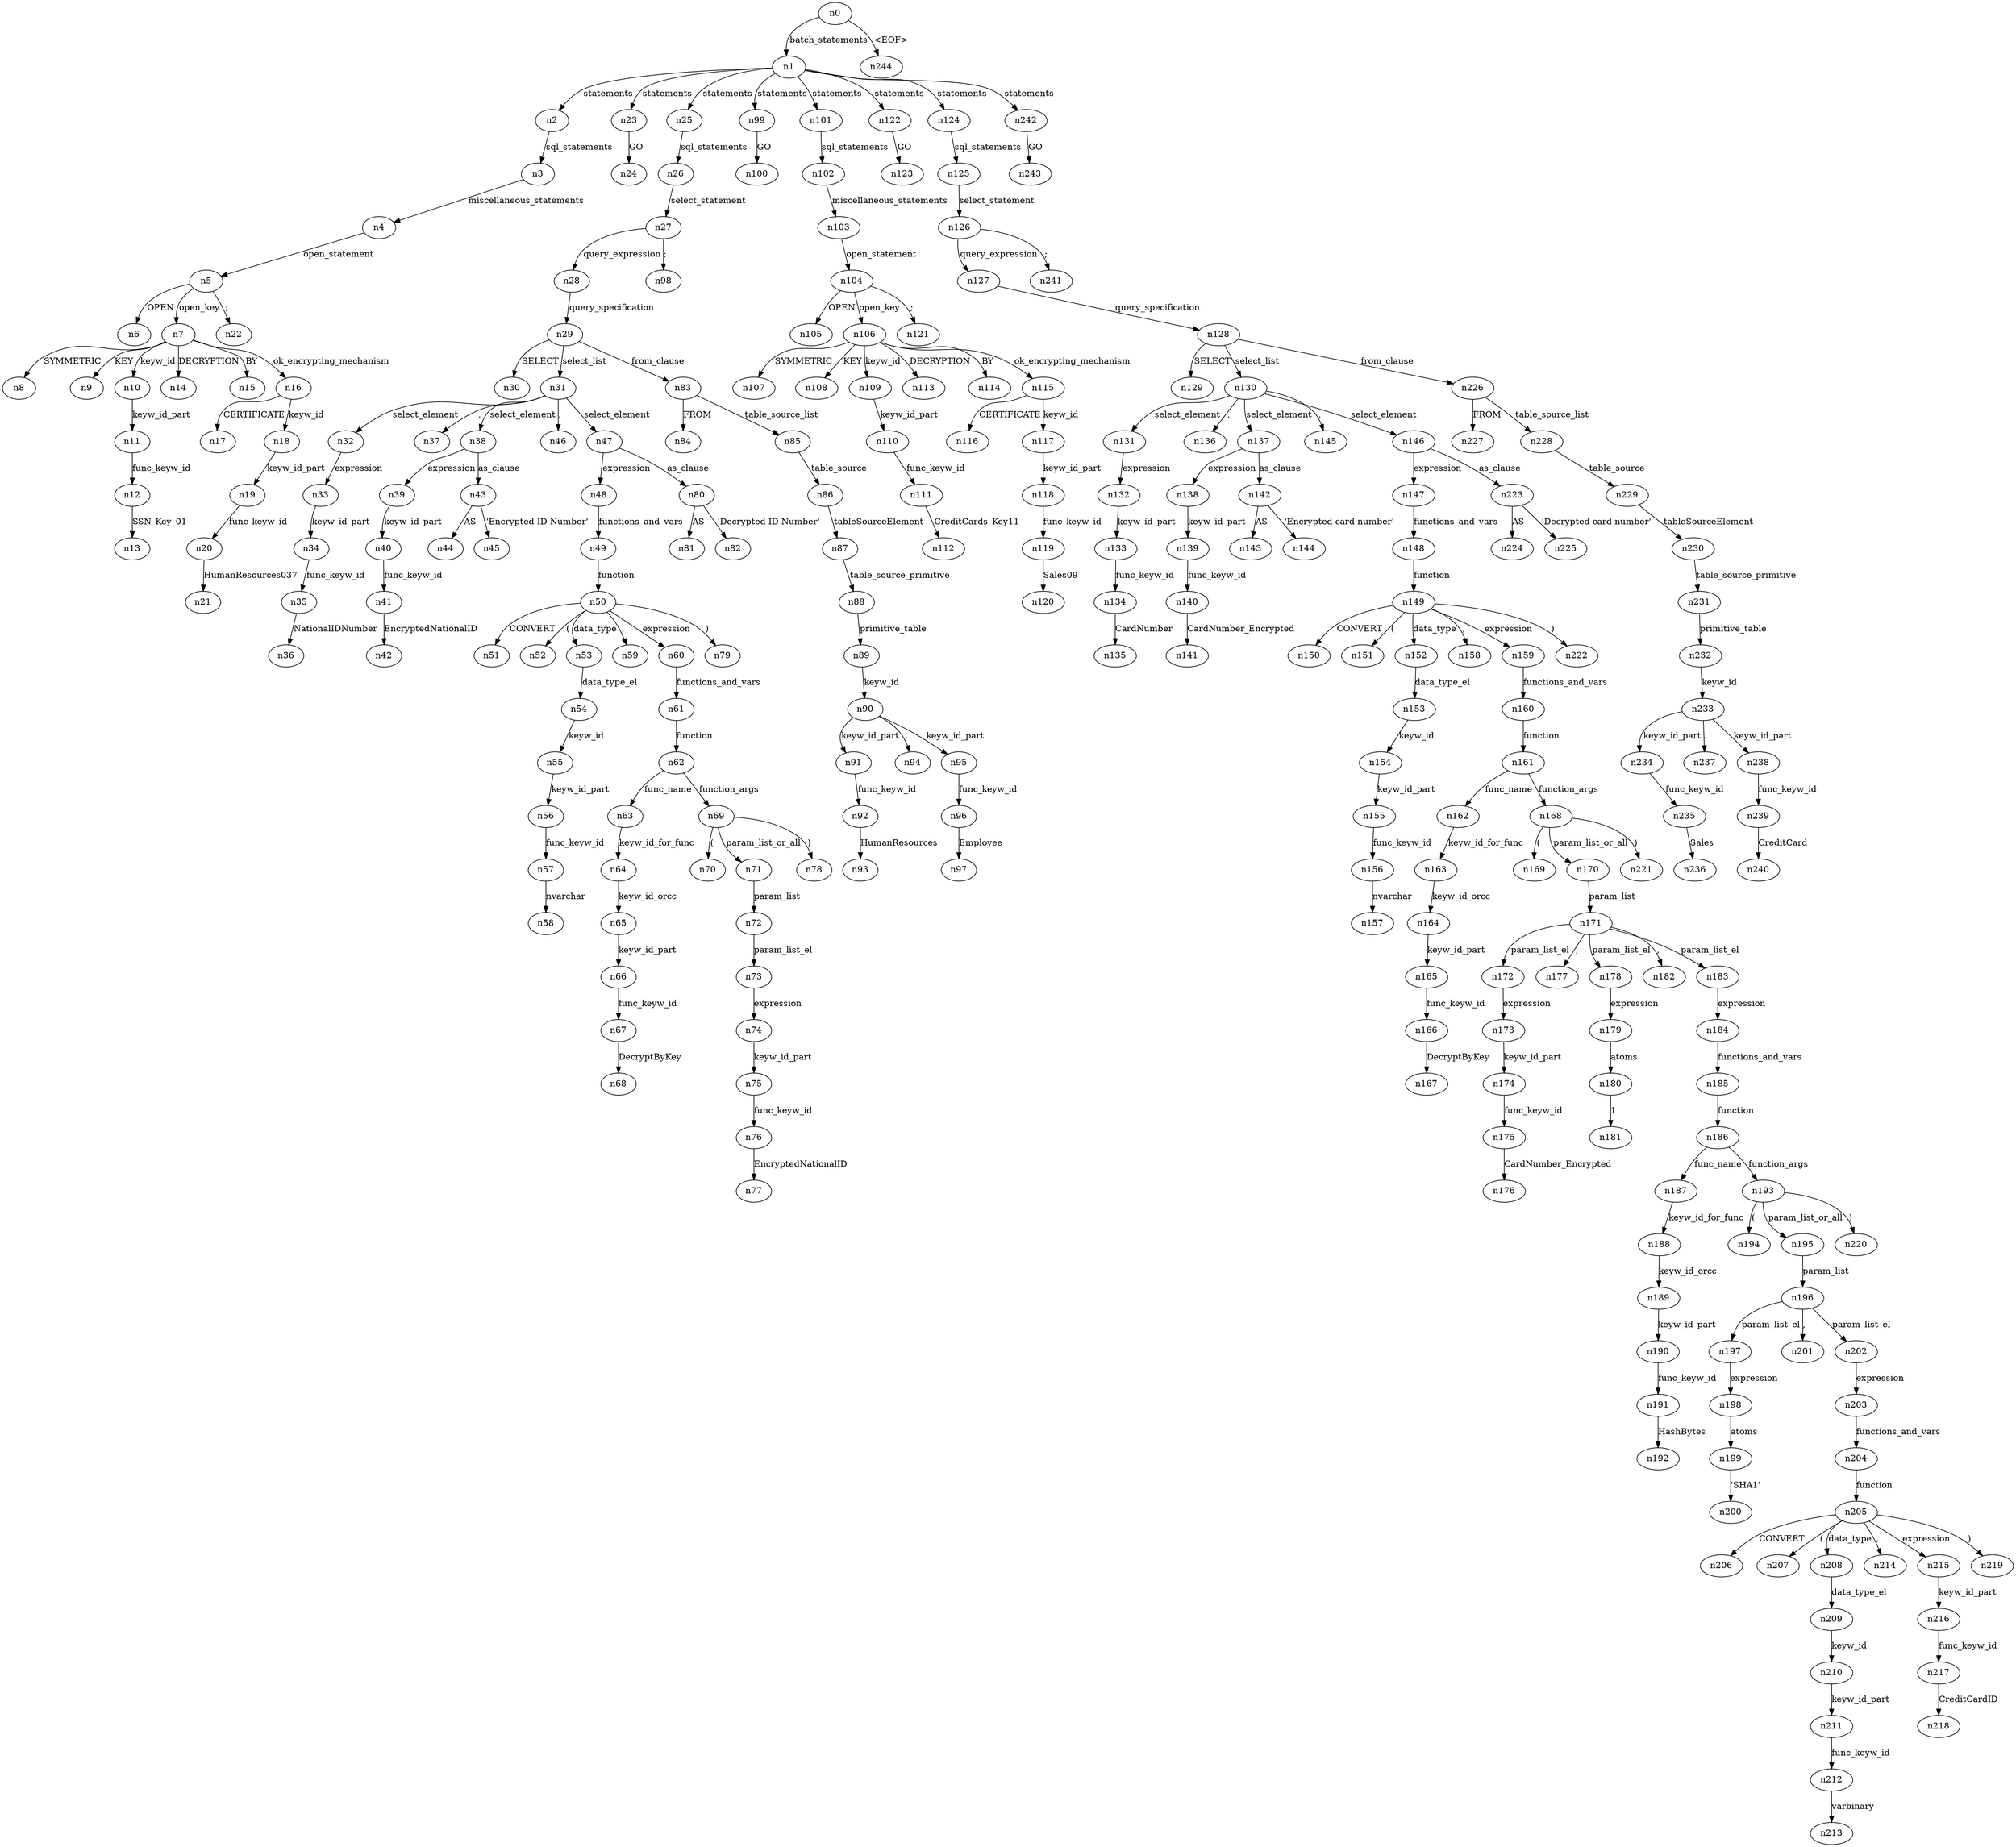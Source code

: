 digraph ParseTree {
  n0 -> n1 [label="batch_statements"];
  n1 -> n2 [label="statements"];
  n2 -> n3 [label="sql_statements"];
  n3 -> n4 [label="miscellaneous_statements"];
  n4 -> n5 [label="open_statement"];
  n5 -> n6 [label="OPEN"];
  n5 -> n7 [label="open_key"];
  n7 -> n8 [label="SYMMETRIC"];
  n7 -> n9 [label="KEY"];
  n7 -> n10 [label="keyw_id"];
  n10 -> n11 [label="keyw_id_part"];
  n11 -> n12 [label="func_keyw_id"];
  n12 -> n13 [label="SSN_Key_01"];
  n7 -> n14 [label="DECRYPTION"];
  n7 -> n15 [label="BY"];
  n7 -> n16 [label="ok_encrypting_mechanism"];
  n16 -> n17 [label="CERTIFICATE"];
  n16 -> n18 [label="keyw_id"];
  n18 -> n19 [label="keyw_id_part"];
  n19 -> n20 [label="func_keyw_id"];
  n20 -> n21 [label="HumanResources037"];
  n5 -> n22 [label=";"];
  n1 -> n23 [label="statements"];
  n23 -> n24 [label="GO"];
  n1 -> n25 [label="statements"];
  n25 -> n26 [label="sql_statements"];
  n26 -> n27 [label="select_statement"];
  n27 -> n28 [label="query_expression"];
  n28 -> n29 [label="query_specification"];
  n29 -> n30 [label="SELECT"];
  n29 -> n31 [label="select_list"];
  n31 -> n32 [label="select_element"];
  n32 -> n33 [label="expression"];
  n33 -> n34 [label="keyw_id_part"];
  n34 -> n35 [label="func_keyw_id"];
  n35 -> n36 [label="NationalIDNumber"];
  n31 -> n37 [label=","];
  n31 -> n38 [label="select_element"];
  n38 -> n39 [label="expression"];
  n39 -> n40 [label="keyw_id_part"];
  n40 -> n41 [label="func_keyw_id"];
  n41 -> n42 [label="EncryptedNationalID"];
  n38 -> n43 [label="as_clause"];
  n43 -> n44 [label="AS"];
  n43 -> n45 [label="'Encrypted ID Number'"];
  n31 -> n46 [label=","];
  n31 -> n47 [label="select_element"];
  n47 -> n48 [label="expression"];
  n48 -> n49 [label="functions_and_vars"];
  n49 -> n50 [label="function"];
  n50 -> n51 [label="CONVERT"];
  n50 -> n52 [label="("];
  n50 -> n53 [label="data_type"];
  n53 -> n54 [label="data_type_el"];
  n54 -> n55 [label="keyw_id"];
  n55 -> n56 [label="keyw_id_part"];
  n56 -> n57 [label="func_keyw_id"];
  n57 -> n58 [label="nvarchar"];
  n50 -> n59 [label=","];
  n50 -> n60 [label="expression"];
  n60 -> n61 [label="functions_and_vars"];
  n61 -> n62 [label="function"];
  n62 -> n63 [label="func_name"];
  n63 -> n64 [label="keyw_id_for_func"];
  n64 -> n65 [label="keyw_id_orcc"];
  n65 -> n66 [label="keyw_id_part"];
  n66 -> n67 [label="func_keyw_id"];
  n67 -> n68 [label="DecryptByKey"];
  n62 -> n69 [label="function_args"];
  n69 -> n70 [label="("];
  n69 -> n71 [label="param_list_or_all"];
  n71 -> n72 [label="param_list"];
  n72 -> n73 [label="param_list_el"];
  n73 -> n74 [label="expression"];
  n74 -> n75 [label="keyw_id_part"];
  n75 -> n76 [label="func_keyw_id"];
  n76 -> n77 [label="EncryptedNationalID"];
  n69 -> n78 [label=")"];
  n50 -> n79 [label=")"];
  n47 -> n80 [label="as_clause"];
  n80 -> n81 [label="AS"];
  n80 -> n82 [label="'Decrypted ID Number'"];
  n29 -> n83 [label="from_clause"];
  n83 -> n84 [label="FROM"];
  n83 -> n85 [label="table_source_list"];
  n85 -> n86 [label="table_source"];
  n86 -> n87 [label="tableSourceElement"];
  n87 -> n88 [label="table_source_primitive"];
  n88 -> n89 [label="primitive_table"];
  n89 -> n90 [label="keyw_id"];
  n90 -> n91 [label="keyw_id_part"];
  n91 -> n92 [label="func_keyw_id"];
  n92 -> n93 [label="HumanResources"];
  n90 -> n94 [label="."];
  n90 -> n95 [label="keyw_id_part"];
  n95 -> n96 [label="func_keyw_id"];
  n96 -> n97 [label="Employee"];
  n27 -> n98 [label=";"];
  n1 -> n99 [label="statements"];
  n99 -> n100 [label="GO"];
  n1 -> n101 [label="statements"];
  n101 -> n102 [label="sql_statements"];
  n102 -> n103 [label="miscellaneous_statements"];
  n103 -> n104 [label="open_statement"];
  n104 -> n105 [label="OPEN"];
  n104 -> n106 [label="open_key"];
  n106 -> n107 [label="SYMMETRIC"];
  n106 -> n108 [label="KEY"];
  n106 -> n109 [label="keyw_id"];
  n109 -> n110 [label="keyw_id_part"];
  n110 -> n111 [label="func_keyw_id"];
  n111 -> n112 [label="CreditCards_Key11"];
  n106 -> n113 [label="DECRYPTION"];
  n106 -> n114 [label="BY"];
  n106 -> n115 [label="ok_encrypting_mechanism"];
  n115 -> n116 [label="CERTIFICATE"];
  n115 -> n117 [label="keyw_id"];
  n117 -> n118 [label="keyw_id_part"];
  n118 -> n119 [label="func_keyw_id"];
  n119 -> n120 [label="Sales09"];
  n104 -> n121 [label=";"];
  n1 -> n122 [label="statements"];
  n122 -> n123 [label="GO"];
  n1 -> n124 [label="statements"];
  n124 -> n125 [label="sql_statements"];
  n125 -> n126 [label="select_statement"];
  n126 -> n127 [label="query_expression"];
  n127 -> n128 [label="query_specification"];
  n128 -> n129 [label="SELECT"];
  n128 -> n130 [label="select_list"];
  n130 -> n131 [label="select_element"];
  n131 -> n132 [label="expression"];
  n132 -> n133 [label="keyw_id_part"];
  n133 -> n134 [label="func_keyw_id"];
  n134 -> n135 [label="CardNumber"];
  n130 -> n136 [label=","];
  n130 -> n137 [label="select_element"];
  n137 -> n138 [label="expression"];
  n138 -> n139 [label="keyw_id_part"];
  n139 -> n140 [label="func_keyw_id"];
  n140 -> n141 [label="CardNumber_Encrypted"];
  n137 -> n142 [label="as_clause"];
  n142 -> n143 [label="AS"];
  n142 -> n144 [label="'Encrypted card number'"];
  n130 -> n145 [label=","];
  n130 -> n146 [label="select_element"];
  n146 -> n147 [label="expression"];
  n147 -> n148 [label="functions_and_vars"];
  n148 -> n149 [label="function"];
  n149 -> n150 [label="CONVERT"];
  n149 -> n151 [label="("];
  n149 -> n152 [label="data_type"];
  n152 -> n153 [label="data_type_el"];
  n153 -> n154 [label="keyw_id"];
  n154 -> n155 [label="keyw_id_part"];
  n155 -> n156 [label="func_keyw_id"];
  n156 -> n157 [label="nvarchar"];
  n149 -> n158 [label=","];
  n149 -> n159 [label="expression"];
  n159 -> n160 [label="functions_and_vars"];
  n160 -> n161 [label="function"];
  n161 -> n162 [label="func_name"];
  n162 -> n163 [label="keyw_id_for_func"];
  n163 -> n164 [label="keyw_id_orcc"];
  n164 -> n165 [label="keyw_id_part"];
  n165 -> n166 [label="func_keyw_id"];
  n166 -> n167 [label="DecryptByKey"];
  n161 -> n168 [label="function_args"];
  n168 -> n169 [label="("];
  n168 -> n170 [label="param_list_or_all"];
  n170 -> n171 [label="param_list"];
  n171 -> n172 [label="param_list_el"];
  n172 -> n173 [label="expression"];
  n173 -> n174 [label="keyw_id_part"];
  n174 -> n175 [label="func_keyw_id"];
  n175 -> n176 [label="CardNumber_Encrypted"];
  n171 -> n177 [label=","];
  n171 -> n178 [label="param_list_el"];
  n178 -> n179 [label="expression"];
  n179 -> n180 [label="atoms"];
  n180 -> n181 [label="1"];
  n171 -> n182 [label=","];
  n171 -> n183 [label="param_list_el"];
  n183 -> n184 [label="expression"];
  n184 -> n185 [label="functions_and_vars"];
  n185 -> n186 [label="function"];
  n186 -> n187 [label="func_name"];
  n187 -> n188 [label="keyw_id_for_func"];
  n188 -> n189 [label="keyw_id_orcc"];
  n189 -> n190 [label="keyw_id_part"];
  n190 -> n191 [label="func_keyw_id"];
  n191 -> n192 [label="HashBytes"];
  n186 -> n193 [label="function_args"];
  n193 -> n194 [label="("];
  n193 -> n195 [label="param_list_or_all"];
  n195 -> n196 [label="param_list"];
  n196 -> n197 [label="param_list_el"];
  n197 -> n198 [label="expression"];
  n198 -> n199 [label="atoms"];
  n199 -> n200 [label="'SHA1'"];
  n196 -> n201 [label=","];
  n196 -> n202 [label="param_list_el"];
  n202 -> n203 [label="expression"];
  n203 -> n204 [label="functions_and_vars"];
  n204 -> n205 [label="function"];
  n205 -> n206 [label="CONVERT"];
  n205 -> n207 [label="("];
  n205 -> n208 [label="data_type"];
  n208 -> n209 [label="data_type_el"];
  n209 -> n210 [label="keyw_id"];
  n210 -> n211 [label="keyw_id_part"];
  n211 -> n212 [label="func_keyw_id"];
  n212 -> n213 [label="varbinary"];
  n205 -> n214 [label=","];
  n205 -> n215 [label="expression"];
  n215 -> n216 [label="keyw_id_part"];
  n216 -> n217 [label="func_keyw_id"];
  n217 -> n218 [label="CreditCardID"];
  n205 -> n219 [label=")"];
  n193 -> n220 [label=")"];
  n168 -> n221 [label=")"];
  n149 -> n222 [label=")"];
  n146 -> n223 [label="as_clause"];
  n223 -> n224 [label="AS"];
  n223 -> n225 [label="'Decrypted card number'"];
  n128 -> n226 [label="from_clause"];
  n226 -> n227 [label="FROM"];
  n226 -> n228 [label="table_source_list"];
  n228 -> n229 [label="table_source"];
  n229 -> n230 [label="tableSourceElement"];
  n230 -> n231 [label="table_source_primitive"];
  n231 -> n232 [label="primitive_table"];
  n232 -> n233 [label="keyw_id"];
  n233 -> n234 [label="keyw_id_part"];
  n234 -> n235 [label="func_keyw_id"];
  n235 -> n236 [label="Sales"];
  n233 -> n237 [label="."];
  n233 -> n238 [label="keyw_id_part"];
  n238 -> n239 [label="func_keyw_id"];
  n239 -> n240 [label="CreditCard"];
  n126 -> n241 [label=";"];
  n1 -> n242 [label="statements"];
  n242 -> n243 [label="GO"];
  n0 -> n244 [label="<EOF>"];
}